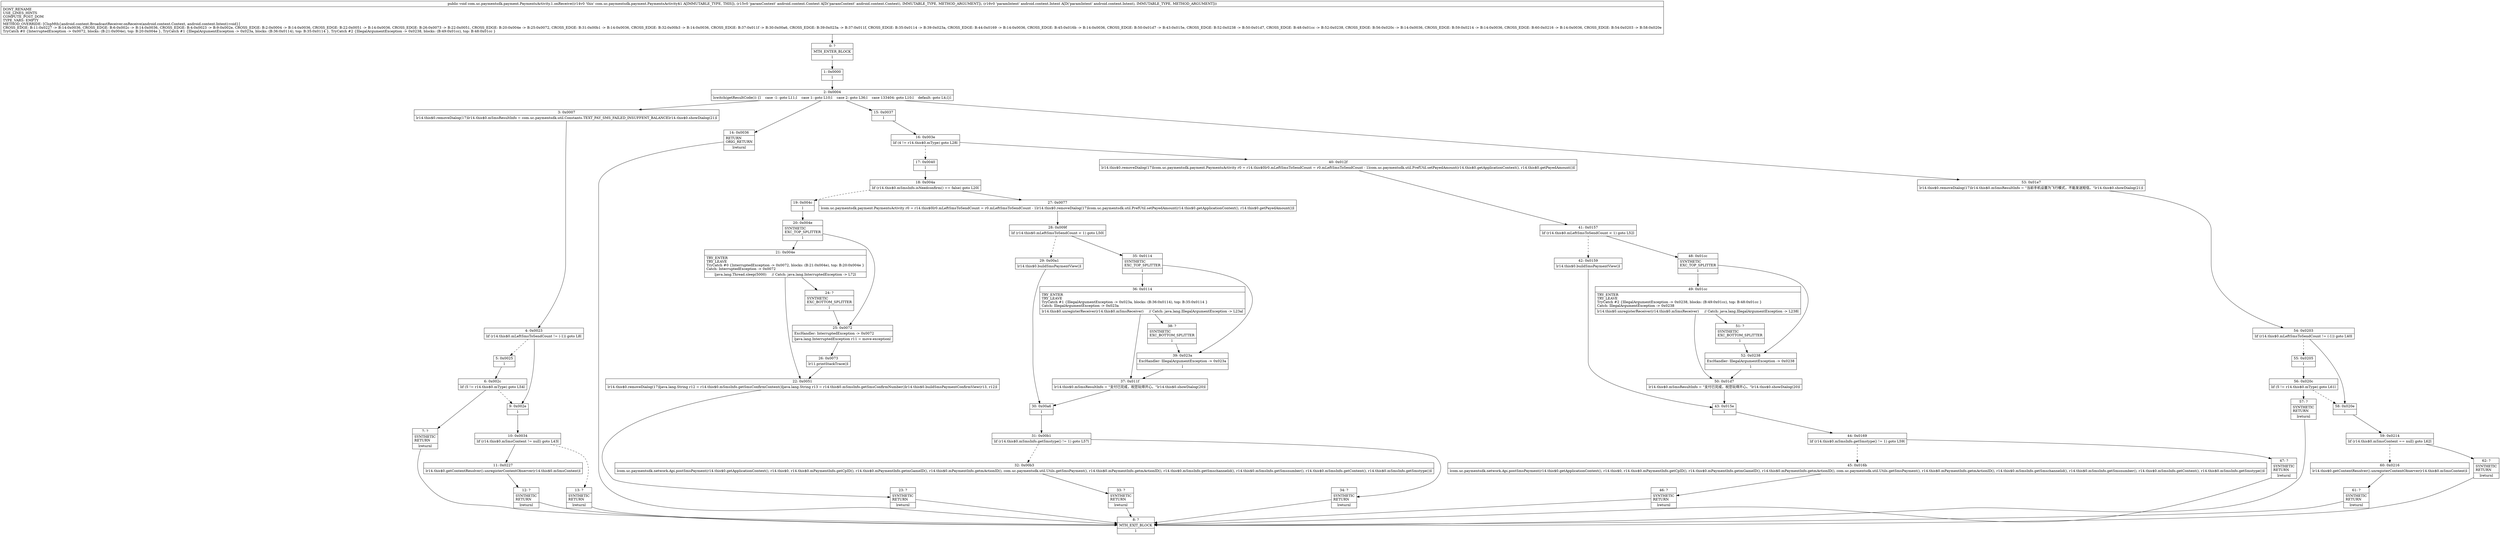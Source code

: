 digraph "CFG forcom.uc.paymentsdk.payment.PaymentsActivity.1.onReceive(Landroid\/content\/Context;Landroid\/content\/Intent;)V" {
Node_0 [shape=record,label="{0\:\ ?|MTH_ENTER_BLOCK\l|l}"];
Node_1 [shape=record,label="{1\:\ 0x0000|l}"];
Node_2 [shape=record,label="{2\:\ 0x0004|lswitch(getResultCode()) \{l    case \-1: goto L11;l    case 1: goto L10;l    case 2: goto L36;l    case 133404: goto L10;l    default: goto L4;l\}l}"];
Node_3 [shape=record,label="{3\:\ 0x0007|lr14.this$0.removeDialog(17)lr14.this$0.mSmsResultInfo = com.uc.paymentsdk.util.Constants.TEXT_PAY_SMS_FAILED_INSUFFENT_BALANCElr14.this$0.showDialog(21)l}"];
Node_4 [shape=record,label="{4\:\ 0x0023|lif (r14.this$0.mLeftSmsToSendCount != (\-1)) goto L8l}"];
Node_5 [shape=record,label="{5\:\ 0x0025|l}"];
Node_6 [shape=record,label="{6\:\ 0x002c|lif (5 != r14.this$0.mType) goto L54l}"];
Node_7 [shape=record,label="{7\:\ ?|SYNTHETIC\lRETURN\l|lreturnl}"];
Node_8 [shape=record,label="{8\:\ ?|MTH_EXIT_BLOCK\l|l}"];
Node_9 [shape=record,label="{9\:\ 0x002e|l}"];
Node_10 [shape=record,label="{10\:\ 0x0034|lif (r14.this$0.mSmsContent != null) goto L43l}"];
Node_11 [shape=record,label="{11\:\ 0x0227|lr14.this$0.getContentResolver().unregisterContentObserver(r14.this$0.mSmsContent)l}"];
Node_12 [shape=record,label="{12\:\ ?|SYNTHETIC\lRETURN\l|lreturnl}"];
Node_13 [shape=record,label="{13\:\ ?|SYNTHETIC\lRETURN\l|lreturnl}"];
Node_14 [shape=record,label="{14\:\ 0x0036|RETURN\lORIG_RETURN\l|lreturnl}"];
Node_15 [shape=record,label="{15\:\ 0x0037|l}"];
Node_16 [shape=record,label="{16\:\ 0x003e|lif (4 != r14.this$0.mType) goto L28l}"];
Node_17 [shape=record,label="{17\:\ 0x0040|l}"];
Node_18 [shape=record,label="{18\:\ 0x004a|lif (r14.this$0.mSmsInfo.isNeedconfirm() == false) goto L20l}"];
Node_19 [shape=record,label="{19\:\ 0x004c|l}"];
Node_20 [shape=record,label="{20\:\ 0x004e|SYNTHETIC\lEXC_TOP_SPLITTER\l|l}"];
Node_21 [shape=record,label="{21\:\ 0x004e|TRY_ENTER\lTRY_LEAVE\lTryCatch #0 \{InterruptedException \-\> 0x0072, blocks: (B:21:0x004e), top: B:20:0x004e \}\lCatch: InterruptedException \-\> 0x0072\l|ljava.lang.Thread.sleep(5000)     \/\/ Catch: java.lang.InterruptedException \-\> L72l}"];
Node_22 [shape=record,label="{22\:\ 0x0051|lr14.this$0.removeDialog(17)ljava.lang.String r12 = r14.this$0.mSmsInfo.getSmsConfirmContent()ljava.lang.String r13 = r14.this$0.mSmsInfo.getSmsConfirmNumber()lr14.this$0.buildSmsPaymentConfirmView(r13, r12)l}"];
Node_23 [shape=record,label="{23\:\ ?|SYNTHETIC\lRETURN\l|lreturnl}"];
Node_24 [shape=record,label="{24\:\ ?|SYNTHETIC\lEXC_BOTTOM_SPLITTER\l|l}"];
Node_25 [shape=record,label="{25\:\ 0x0072|ExcHandler: InterruptedException \-\> 0x0072\l|ljava.lang.InterruptedException r11 = move\-exceptionl}"];
Node_26 [shape=record,label="{26\:\ 0x0073|lr11.printStackTrace()l}"];
Node_27 [shape=record,label="{27\:\ 0x0077|lcom.uc.paymentsdk.payment.PaymentsActivity r0 = r14.this$0lr0.mLeftSmsToSendCount = r0.mLeftSmsToSendCount \- 1lr14.this$0.removeDialog(17)lcom.uc.paymentsdk.util.PrefUtil.setPayedAmount(r14.this$0.getApplicationContext(), r14.this$0.getPayedAmount())l}"];
Node_28 [shape=record,label="{28\:\ 0x009f|lif (r14.this$0.mLeftSmsToSendCount \< 1) goto L50l}"];
Node_29 [shape=record,label="{29\:\ 0x00a1|lr14.this$0.buildSmsPaymentView()l}"];
Node_30 [shape=record,label="{30\:\ 0x00a6|l}"];
Node_31 [shape=record,label="{31\:\ 0x00b1|lif (r14.this$0.mSmsInfo.getSmstype() != 1) goto L57l}"];
Node_32 [shape=record,label="{32\:\ 0x00b3|lcom.uc.paymentsdk.network.Api.postSmsPayment(r14.this$0.getApplicationContext(), r14.this$0, r14.this$0.mPaymentInfo.getCpID(), r14.this$0.mPaymentInfo.getmGameID(), r14.this$0.mPaymentInfo.getmActionID(), com.uc.paymentsdk.util.Utils.getSmsPayment(), r14.this$0.mPaymentInfo.getmActionID(), r14.this$0.mSmsInfo.getSmschannelid(), r14.this$0.mSmsInfo.getSmsnumber(), r14.this$0.mSmsInfo.getContent(), r14.this$0.mSmsInfo.getSmstype())l}"];
Node_33 [shape=record,label="{33\:\ ?|SYNTHETIC\lRETURN\l|lreturnl}"];
Node_34 [shape=record,label="{34\:\ ?|SYNTHETIC\lRETURN\l|lreturnl}"];
Node_35 [shape=record,label="{35\:\ 0x0114|SYNTHETIC\lEXC_TOP_SPLITTER\l|l}"];
Node_36 [shape=record,label="{36\:\ 0x0114|TRY_ENTER\lTRY_LEAVE\lTryCatch #1 \{IllegalArgumentException \-\> 0x023a, blocks: (B:36:0x0114), top: B:35:0x0114 \}\lCatch: IllegalArgumentException \-\> 0x023a\l|lr14.this$0.unregisterReceiver(r14.this$0.mSmsReceiver)     \/\/ Catch: java.lang.IllegalArgumentException \-\> L23al}"];
Node_37 [shape=record,label="{37\:\ 0x011f|lr14.this$0.mSmsResultInfo = \"支付已完成，祝您玩得开心。\"lr14.this$0.showDialog(20)l}"];
Node_38 [shape=record,label="{38\:\ ?|SYNTHETIC\lEXC_BOTTOM_SPLITTER\l|l}"];
Node_39 [shape=record,label="{39\:\ 0x023a|ExcHandler: IllegalArgumentException \-\> 0x023a\l|l}"];
Node_40 [shape=record,label="{40\:\ 0x012f|lr14.this$0.removeDialog(17)lcom.uc.paymentsdk.payment.PaymentsActivity r0 = r14.this$0lr0.mLeftSmsToSendCount = r0.mLeftSmsToSendCount \- 1lcom.uc.paymentsdk.util.PrefUtil.setPayedAmount(r14.this$0.getApplicationContext(), r14.this$0.getPayedAmount())l}"];
Node_41 [shape=record,label="{41\:\ 0x0157|lif (r14.this$0.mLeftSmsToSendCount \< 1) goto L52l}"];
Node_42 [shape=record,label="{42\:\ 0x0159|lr14.this$0.buildSmsPaymentView()l}"];
Node_43 [shape=record,label="{43\:\ 0x015e|l}"];
Node_44 [shape=record,label="{44\:\ 0x0169|lif (r14.this$0.mSmsInfo.getSmstype() != 1) goto L59l}"];
Node_45 [shape=record,label="{45\:\ 0x016b|lcom.uc.paymentsdk.network.Api.postSmsPayment(r14.this$0.getApplicationContext(), r14.this$0, r14.this$0.mPaymentInfo.getCpID(), r14.this$0.mPaymentInfo.getmGameID(), r14.this$0.mPaymentInfo.getmActionID(), com.uc.paymentsdk.util.Utils.getSmsPayment(), r14.this$0.mPaymentInfo.getmActionID(), r14.this$0.mSmsInfo.getSmschannelid(), r14.this$0.mSmsInfo.getSmsnumber(), r14.this$0.mSmsInfo.getContent(), r14.this$0.mSmsInfo.getSmstype())l}"];
Node_46 [shape=record,label="{46\:\ ?|SYNTHETIC\lRETURN\l|lreturnl}"];
Node_47 [shape=record,label="{47\:\ ?|SYNTHETIC\lRETURN\l|lreturnl}"];
Node_48 [shape=record,label="{48\:\ 0x01cc|SYNTHETIC\lEXC_TOP_SPLITTER\l|l}"];
Node_49 [shape=record,label="{49\:\ 0x01cc|TRY_ENTER\lTRY_LEAVE\lTryCatch #2 \{IllegalArgumentException \-\> 0x0238, blocks: (B:49:0x01cc), top: B:48:0x01cc \}\lCatch: IllegalArgumentException \-\> 0x0238\l|lr14.this$0.unregisterReceiver(r14.this$0.mSmsReceiver)     \/\/ Catch: java.lang.IllegalArgumentException \-\> L238l}"];
Node_50 [shape=record,label="{50\:\ 0x01d7|lr14.this$0.mSmsResultInfo = \"支付已完成，祝您玩得开心。\"lr14.this$0.showDialog(20)l}"];
Node_51 [shape=record,label="{51\:\ ?|SYNTHETIC\lEXC_BOTTOM_SPLITTER\l|l}"];
Node_52 [shape=record,label="{52\:\ 0x0238|ExcHandler: IllegalArgumentException \-\> 0x0238\l|l}"];
Node_53 [shape=record,label="{53\:\ 0x01e7|lr14.this$0.removeDialog(17)lr14.this$0.mSmsResultInfo = \"当前手机设置为飞行模式，不能发送短信。\"lr14.this$0.showDialog(21)l}"];
Node_54 [shape=record,label="{54\:\ 0x0203|lif (r14.this$0.mLeftSmsToSendCount != (\-1)) goto L40l}"];
Node_55 [shape=record,label="{55\:\ 0x0205|l}"];
Node_56 [shape=record,label="{56\:\ 0x020c|lif (5 != r14.this$0.mType) goto L61l}"];
Node_57 [shape=record,label="{57\:\ ?|SYNTHETIC\lRETURN\l|lreturnl}"];
Node_58 [shape=record,label="{58\:\ 0x020e|l}"];
Node_59 [shape=record,label="{59\:\ 0x0214|lif (r14.this$0.mSmsContent == null) goto L62l}"];
Node_60 [shape=record,label="{60\:\ 0x0216|lr14.this$0.getContentResolver().unregisterContentObserver(r14.this$0.mSmsContent)l}"];
Node_61 [shape=record,label="{61\:\ ?|SYNTHETIC\lRETURN\l|lreturnl}"];
Node_62 [shape=record,label="{62\:\ ?|SYNTHETIC\lRETURN\l|lreturnl}"];
MethodNode[shape=record,label="{public void com.uc.paymentsdk.payment.PaymentsActivity.1.onReceive((r14v0 'this' com.uc.paymentsdk.payment.PaymentsActivity$1 A[IMMUTABLE_TYPE, THIS]), (r15v0 'paramContext' android.content.Context A[D('paramContext' android.content.Context), IMMUTABLE_TYPE, METHOD_ARGUMENT]), (r16v0 'paramIntent' android.content.Intent A[D('paramIntent' android.content.Intent), IMMUTABLE_TYPE, METHOD_ARGUMENT]))  | DONT_RENAME\lUSE_LINES_HINTS\lCOMPUTE_POST_DOM\lTYPE_VARS: EMPTY\lMETHOD_OVERRIDE: [ClspMth\{android.content.BroadcastReceiver.onReceive(android.content.Context, android.content.Intent):void\}]\lCROSS_EDGE: B:11:0x0227 \-\> B:14:0x0036, CROSS_EDGE: B:6:0x002c \-\> B:14:0x0036, CROSS_EDGE: B:4:0x0023 \-\> B:9:0x002e, CROSS_EDGE: B:2:0x0004 \-\> B:14:0x0036, CROSS_EDGE: B:22:0x0051 \-\> B:14:0x0036, CROSS_EDGE: B:26:0x0073 \-\> B:22:0x0051, CROSS_EDGE: B:20:0x004e \-\> B:25:0x0072, CROSS_EDGE: B:31:0x00b1 \-\> B:14:0x0036, CROSS_EDGE: B:32:0x00b3 \-\> B:14:0x0036, CROSS_EDGE: B:37:0x011f \-\> B:30:0x00a6, CROSS_EDGE: B:39:0x023a \-\> B:37:0x011f, CROSS_EDGE: B:35:0x0114 \-\> B:39:0x023a, CROSS_EDGE: B:44:0x0169 \-\> B:14:0x0036, CROSS_EDGE: B:45:0x016b \-\> B:14:0x0036, CROSS_EDGE: B:50:0x01d7 \-\> B:43:0x015e, CROSS_EDGE: B:52:0x0238 \-\> B:50:0x01d7, CROSS_EDGE: B:48:0x01cc \-\> B:52:0x0238, CROSS_EDGE: B:56:0x020c \-\> B:14:0x0036, CROSS_EDGE: B:59:0x0214 \-\> B:14:0x0036, CROSS_EDGE: B:60:0x0216 \-\> B:14:0x0036, CROSS_EDGE: B:54:0x0203 \-\> B:58:0x020e\lTryCatch #0 \{InterruptedException \-\> 0x0072, blocks: (B:21:0x004e), top: B:20:0x004e \}, TryCatch #1 \{IllegalArgumentException \-\> 0x023a, blocks: (B:36:0x0114), top: B:35:0x0114 \}, TryCatch #2 \{IllegalArgumentException \-\> 0x0238, blocks: (B:49:0x01cc), top: B:48:0x01cc \}\l}"];
MethodNode -> Node_0;
Node_0 -> Node_1;
Node_1 -> Node_2;
Node_2 -> Node_3;
Node_2 -> Node_14;
Node_2 -> Node_15;
Node_2 -> Node_53;
Node_3 -> Node_4;
Node_4 -> Node_5[style=dashed];
Node_4 -> Node_9;
Node_5 -> Node_6;
Node_6 -> Node_9[style=dashed];
Node_6 -> Node_7;
Node_7 -> Node_8;
Node_9 -> Node_10;
Node_10 -> Node_11;
Node_10 -> Node_13[style=dashed];
Node_11 -> Node_12;
Node_12 -> Node_8;
Node_13 -> Node_8;
Node_14 -> Node_8;
Node_15 -> Node_16;
Node_16 -> Node_17[style=dashed];
Node_16 -> Node_40;
Node_17 -> Node_18;
Node_18 -> Node_19[style=dashed];
Node_18 -> Node_27;
Node_19 -> Node_20;
Node_20 -> Node_21;
Node_20 -> Node_25;
Node_21 -> Node_22;
Node_21 -> Node_24;
Node_22 -> Node_23;
Node_23 -> Node_8;
Node_24 -> Node_25;
Node_25 -> Node_26;
Node_26 -> Node_22;
Node_27 -> Node_28;
Node_28 -> Node_29[style=dashed];
Node_28 -> Node_35;
Node_29 -> Node_30;
Node_30 -> Node_31;
Node_31 -> Node_32[style=dashed];
Node_31 -> Node_34;
Node_32 -> Node_33;
Node_33 -> Node_8;
Node_34 -> Node_8;
Node_35 -> Node_36;
Node_35 -> Node_39;
Node_36 -> Node_37;
Node_36 -> Node_38;
Node_37 -> Node_30;
Node_38 -> Node_39;
Node_39 -> Node_37;
Node_40 -> Node_41;
Node_41 -> Node_42[style=dashed];
Node_41 -> Node_48;
Node_42 -> Node_43;
Node_43 -> Node_44;
Node_44 -> Node_45[style=dashed];
Node_44 -> Node_47;
Node_45 -> Node_46;
Node_46 -> Node_8;
Node_47 -> Node_8;
Node_48 -> Node_49;
Node_48 -> Node_52;
Node_49 -> Node_50;
Node_49 -> Node_51;
Node_50 -> Node_43;
Node_51 -> Node_52;
Node_52 -> Node_50;
Node_53 -> Node_54;
Node_54 -> Node_55[style=dashed];
Node_54 -> Node_58;
Node_55 -> Node_56;
Node_56 -> Node_58[style=dashed];
Node_56 -> Node_57;
Node_57 -> Node_8;
Node_58 -> Node_59;
Node_59 -> Node_60[style=dashed];
Node_59 -> Node_62;
Node_60 -> Node_61;
Node_61 -> Node_8;
Node_62 -> Node_8;
}

